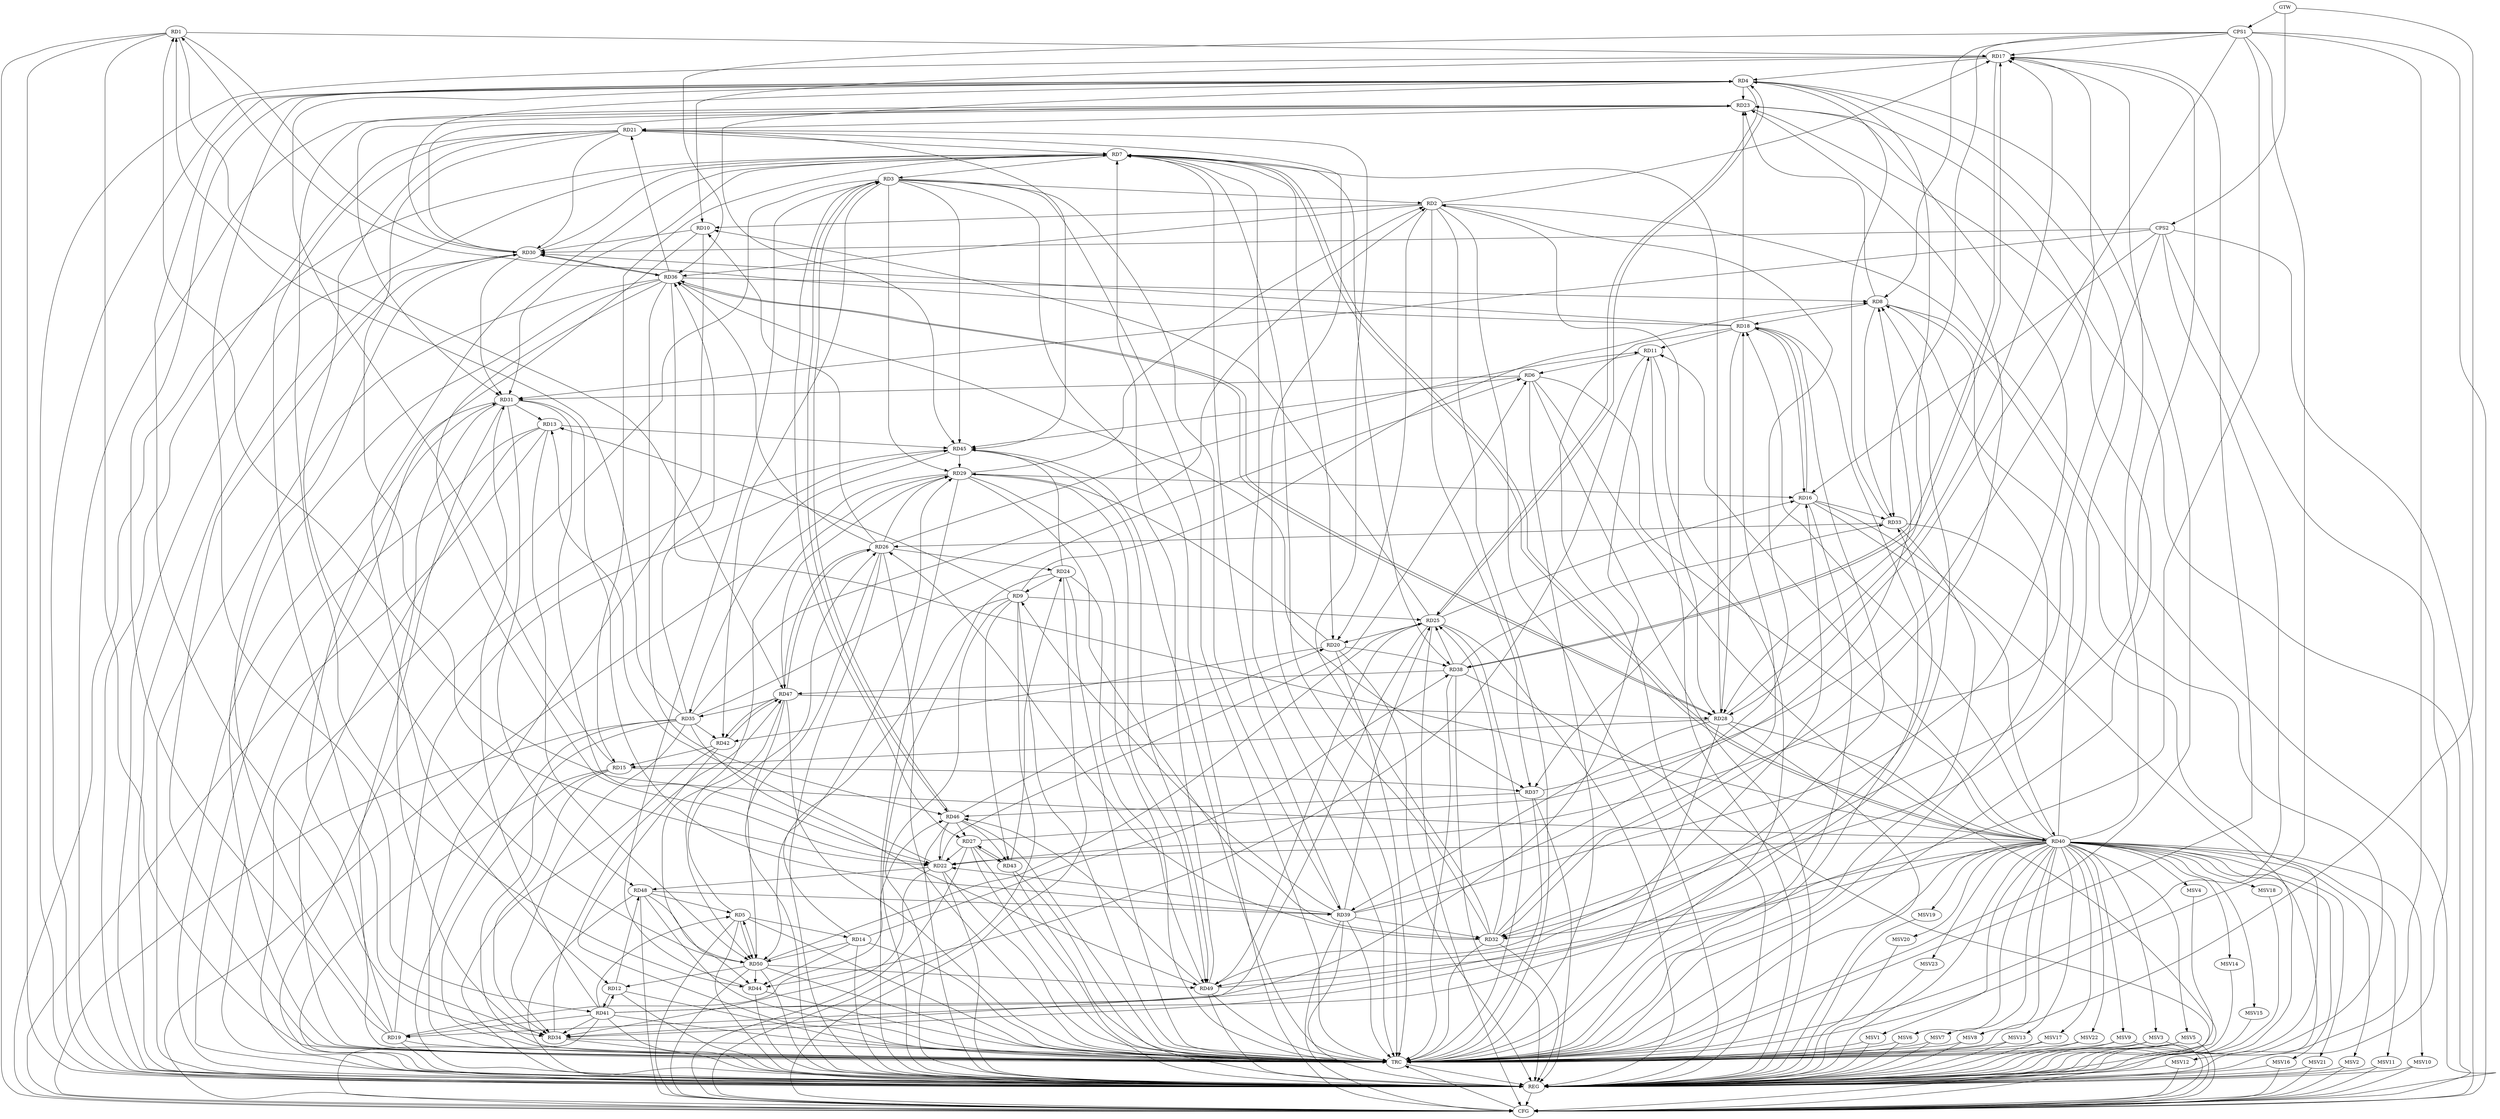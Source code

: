 strict digraph G {
  RD1 [ label="RD1" ];
  RD2 [ label="RD2" ];
  RD3 [ label="RD3" ];
  RD4 [ label="RD4" ];
  RD5 [ label="RD5" ];
  RD6 [ label="RD6" ];
  RD7 [ label="RD7" ];
  RD8 [ label="RD8" ];
  RD9 [ label="RD9" ];
  RD10 [ label="RD10" ];
  RD11 [ label="RD11" ];
  RD12 [ label="RD12" ];
  RD13 [ label="RD13" ];
  RD14 [ label="RD14" ];
  RD15 [ label="RD15" ];
  RD16 [ label="RD16" ];
  RD17 [ label="RD17" ];
  RD18 [ label="RD18" ];
  RD19 [ label="RD19" ];
  RD20 [ label="RD20" ];
  RD21 [ label="RD21" ];
  RD22 [ label="RD22" ];
  RD23 [ label="RD23" ];
  RD24 [ label="RD24" ];
  RD25 [ label="RD25" ];
  RD26 [ label="RD26" ];
  RD27 [ label="RD27" ];
  RD28 [ label="RD28" ];
  RD29 [ label="RD29" ];
  RD30 [ label="RD30" ];
  RD31 [ label="RD31" ];
  RD32 [ label="RD32" ];
  RD33 [ label="RD33" ];
  RD34 [ label="RD34" ];
  RD35 [ label="RD35" ];
  RD36 [ label="RD36" ];
  RD37 [ label="RD37" ];
  RD38 [ label="RD38" ];
  RD39 [ label="RD39" ];
  RD40 [ label="RD40" ];
  RD41 [ label="RD41" ];
  RD42 [ label="RD42" ];
  RD43 [ label="RD43" ];
  RD44 [ label="RD44" ];
  RD45 [ label="RD45" ];
  RD46 [ label="RD46" ];
  RD47 [ label="RD47" ];
  RD48 [ label="RD48" ];
  RD49 [ label="RD49" ];
  RD50 [ label="RD50" ];
  CPS1 [ label="CPS1" ];
  CPS2 [ label="CPS2" ];
  GTW [ label="GTW" ];
  REG [ label="REG" ];
  CFG [ label="CFG" ];
  TRC [ label="TRC" ];
  MSV1 [ label="MSV1" ];
  MSV2 [ label="MSV2" ];
  MSV3 [ label="MSV3" ];
  MSV4 [ label="MSV4" ];
  MSV5 [ label="MSV5" ];
  MSV6 [ label="MSV6" ];
  MSV7 [ label="MSV7" ];
  MSV8 [ label="MSV8" ];
  MSV9 [ label="MSV9" ];
  MSV10 [ label="MSV10" ];
  MSV11 [ label="MSV11" ];
  MSV12 [ label="MSV12" ];
  MSV13 [ label="MSV13" ];
  MSV14 [ label="MSV14" ];
  MSV15 [ label="MSV15" ];
  MSV16 [ label="MSV16" ];
  MSV17 [ label="MSV17" ];
  MSV18 [ label="MSV18" ];
  MSV19 [ label="MSV19" ];
  MSV20 [ label="MSV20" ];
  MSV21 [ label="MSV21" ];
  MSV22 [ label="MSV22" ];
  MSV23 [ label="MSV23" ];
  RD1 -> RD17;
  RD18 -> RD1;
  RD1 -> RD30;
  RD35 -> RD1;
  RD40 -> RD1;
  RD1 -> RD47;
  RD3 -> RD2;
  RD2 -> RD10;
  RD2 -> RD17;
  RD2 -> RD20;
  RD2 -> RD28;
  RD29 -> RD2;
  RD35 -> RD2;
  RD2 -> RD36;
  RD2 -> RD37;
  RD39 -> RD2;
  RD7 -> RD3;
  RD3 -> RD27;
  RD3 -> RD29;
  RD3 -> RD39;
  RD3 -> RD42;
  RD44 -> RD3;
  RD3 -> RD45;
  RD3 -> RD46;
  RD46 -> RD3;
  RD15 -> RD4;
  RD17 -> RD4;
  RD19 -> RD4;
  RD4 -> RD23;
  RD4 -> RD25;
  RD25 -> RD4;
  RD4 -> RD28;
  RD30 -> RD4;
  RD4 -> RD32;
  RD33 -> RD4;
  RD4 -> RD34;
  RD4 -> RD41;
  RD4 -> RD45;
  RD5 -> RD14;
  RD5 -> RD26;
  RD41 -> RD5;
  RD48 -> RD5;
  RD5 -> RD50;
  RD50 -> RD5;
  RD11 -> RD6;
  RD22 -> RD6;
  RD6 -> RD31;
  RD35 -> RD6;
  RD6 -> RD40;
  RD6 -> RD45;
  RD7 -> RD12;
  RD7 -> RD15;
  RD7 -> RD20;
  RD21 -> RD7;
  RD28 -> RD7;
  RD30 -> RD7;
  RD7 -> RD31;
  RD32 -> RD7;
  RD7 -> RD38;
  RD39 -> RD7;
  RD7 -> RD40;
  RD40 -> RD7;
  RD49 -> RD7;
  RD9 -> RD8;
  RD8 -> RD18;
  RD8 -> RD23;
  RD27 -> RD8;
  RD8 -> RD33;
  RD36 -> RD8;
  RD40 -> RD8;
  RD49 -> RD8;
  RD9 -> RD13;
  RD24 -> RD9;
  RD9 -> RD25;
  RD39 -> RD9;
  RD9 -> RD43;
  RD9 -> RD50;
  RD17 -> RD10;
  RD25 -> RD10;
  RD26 -> RD10;
  RD10 -> RD30;
  RD18 -> RD11;
  RD26 -> RD11;
  RD40 -> RD11;
  RD41 -> RD11;
  RD11 -> RD44;
  RD12 -> RD41;
  RD41 -> RD12;
  RD12 -> RD48;
  RD50 -> RD12;
  RD22 -> RD13;
  RD31 -> RD13;
  RD13 -> RD45;
  RD13 -> RD50;
  RD14 -> RD29;
  RD14 -> RD38;
  RD14 -> RD44;
  RD14 -> RD50;
  RD28 -> RD15;
  RD15 -> RD34;
  RD15 -> RD37;
  RD42 -> RD15;
  RD16 -> RD18;
  RD18 -> RD16;
  RD25 -> RD16;
  RD29 -> RD16;
  RD16 -> RD33;
  RD16 -> RD37;
  RD16 -> RD40;
  RD49 -> RD16;
  RD28 -> RD17;
  RD17 -> RD32;
  RD37 -> RD17;
  RD17 -> RD38;
  RD38 -> RD17;
  RD40 -> RD17;
  RD18 -> RD23;
  RD18 -> RD28;
  RD18 -> RD30;
  RD32 -> RD18;
  RD40 -> RD18;
  RD18 -> RD49;
  RD19 -> RD30;
  RD19 -> RD31;
  RD40 -> RD19;
  RD41 -> RD19;
  RD19 -> RD45;
  RD19 -> RD46;
  RD25 -> RD20;
  RD20 -> RD29;
  RD20 -> RD38;
  RD20 -> RD42;
  RD46 -> RD20;
  RD21 -> RD22;
  RD23 -> RD21;
  RD21 -> RD30;
  RD32 -> RD21;
  RD21 -> RD34;
  RD36 -> RD21;
  RD21 -> RD45;
  RD21 -> RD50;
  RD27 -> RD22;
  RD31 -> RD22;
  RD22 -> RD34;
  RD36 -> RD22;
  RD39 -> RD22;
  RD40 -> RD22;
  RD46 -> RD22;
  RD22 -> RD48;
  RD30 -> RD23;
  RD23 -> RD31;
  RD32 -> RD23;
  RD39 -> RD23;
  RD23 -> RD44;
  RD26 -> RD24;
  RD43 -> RD24;
  RD24 -> RD45;
  RD24 -> RD49;
  RD32 -> RD25;
  RD25 -> RD34;
  RD38 -> RD25;
  RD39 -> RD25;
  RD25 -> RD49;
  RD50 -> RD25;
  RD26 -> RD29;
  RD32 -> RD26;
  RD33 -> RD26;
  RD26 -> RD36;
  RD26 -> RD47;
  RD47 -> RD26;
  RD26 -> RD50;
  RD27 -> RD43;
  RD43 -> RD27;
  RD46 -> RD27;
  RD28 -> RD36;
  RD36 -> RD28;
  RD28 -> RD39;
  RD28 -> RD40;
  RD47 -> RD28;
  RD29 -> RD32;
  RD45 -> RD29;
  RD47 -> RD29;
  RD29 -> RD49;
  RD29 -> RD50;
  RD30 -> RD31;
  RD30 -> RD36;
  RD36 -> RD30;
  RD31 -> RD34;
  RD31 -> RD39;
  RD41 -> RD31;
  RD31 -> RD48;
  RD39 -> RD32;
  RD40 -> RD32;
  RD38 -> RD33;
  RD41 -> RD33;
  RD35 -> RD34;
  RD41 -> RD34;
  RD34 -> RD47;
  RD35 -> RD36;
  RD35 -> RD42;
  RD45 -> RD35;
  RD47 -> RD35;
  RD35 -> RD49;
  RD36 -> RD37;
  RD36 -> RD40;
  RD36 -> RD46;
  RD37 -> RD46;
  RD38 -> RD47;
  RD48 -> RD39;
  RD42 -> RD47;
  RD47 -> RD42;
  RD46 -> RD43;
  RD47 -> RD44;
  RD50 -> RD44;
  RD45 -> RD49;
  RD49 -> RD46;
  RD48 -> RD50;
  RD50 -> RD49;
  CPS1 -> RD34;
  CPS1 -> RD33;
  CPS1 -> RD8;
  CPS1 -> RD28;
  CPS1 -> RD36;
  CPS1 -> RD17;
  CPS2 -> RD16;
  CPS2 -> RD31;
  CPS2 -> RD30;
  CPS2 -> RD22;
  GTW -> CPS1;
  GTW -> CPS2;
  RD1 -> REG;
  RD2 -> REG;
  RD3 -> REG;
  RD4 -> REG;
  RD5 -> REG;
  RD6 -> REG;
  RD7 -> REG;
  RD8 -> REG;
  RD9 -> REG;
  RD10 -> REG;
  RD11 -> REG;
  RD12 -> REG;
  RD13 -> REG;
  RD14 -> REG;
  RD15 -> REG;
  RD16 -> REG;
  RD17 -> REG;
  RD18 -> REG;
  RD19 -> REG;
  RD20 -> REG;
  RD21 -> REG;
  RD22 -> REG;
  RD23 -> REG;
  RD24 -> REG;
  RD25 -> REG;
  RD26 -> REG;
  RD27 -> REG;
  RD28 -> REG;
  RD29 -> REG;
  RD30 -> REG;
  RD31 -> REG;
  RD32 -> REG;
  RD33 -> REG;
  RD34 -> REG;
  RD35 -> REG;
  RD36 -> REG;
  RD37 -> REG;
  RD38 -> REG;
  RD39 -> REG;
  RD40 -> REG;
  RD41 -> REG;
  RD42 -> REG;
  RD43 -> REG;
  RD44 -> REG;
  RD45 -> REG;
  RD46 -> REG;
  RD47 -> REG;
  RD48 -> REG;
  RD49 -> REG;
  RD50 -> REG;
  CPS1 -> REG;
  CPS2 -> REG;
  RD23 -> CFG;
  RD39 -> CFG;
  RD35 -> CFG;
  RD3 -> CFG;
  RD5 -> CFG;
  RD48 -> CFG;
  RD25 -> CFG;
  RD50 -> CFG;
  RD6 -> CFG;
  RD24 -> CFG;
  RD1 -> CFG;
  RD7 -> CFG;
  RD13 -> CFG;
  CPS1 -> CFG;
  RD2 -> CFG;
  CPS2 -> CFG;
  RD27 -> CFG;
  RD9 -> CFG;
  RD41 -> CFG;
  RD38 -> CFG;
  RD29 -> CFG;
  REG -> CFG;
  RD1 -> TRC;
  RD2 -> TRC;
  RD3 -> TRC;
  RD4 -> TRC;
  RD5 -> TRC;
  RD6 -> TRC;
  RD7 -> TRC;
  RD8 -> TRC;
  RD9 -> TRC;
  RD10 -> TRC;
  RD11 -> TRC;
  RD12 -> TRC;
  RD13 -> TRC;
  RD14 -> TRC;
  RD15 -> TRC;
  RD16 -> TRC;
  RD17 -> TRC;
  RD18 -> TRC;
  RD19 -> TRC;
  RD20 -> TRC;
  RD21 -> TRC;
  RD22 -> TRC;
  RD23 -> TRC;
  RD24 -> TRC;
  RD25 -> TRC;
  RD26 -> TRC;
  RD27 -> TRC;
  RD28 -> TRC;
  RD29 -> TRC;
  RD30 -> TRC;
  RD31 -> TRC;
  RD32 -> TRC;
  RD33 -> TRC;
  RD34 -> TRC;
  RD35 -> TRC;
  RD36 -> TRC;
  RD37 -> TRC;
  RD38 -> TRC;
  RD39 -> TRC;
  RD40 -> TRC;
  RD41 -> TRC;
  RD42 -> TRC;
  RD43 -> TRC;
  RD44 -> TRC;
  RD45 -> TRC;
  RD46 -> TRC;
  RD47 -> TRC;
  RD48 -> TRC;
  RD49 -> TRC;
  RD50 -> TRC;
  CPS1 -> TRC;
  CPS2 -> TRC;
  GTW -> TRC;
  CFG -> TRC;
  TRC -> REG;
  RD40 -> MSV1;
  RD40 -> MSV2;
  RD40 -> MSV3;
  RD40 -> MSV4;
  RD40 -> MSV5;
  MSV1 -> REG;
  MSV1 -> TRC;
  MSV2 -> REG;
  MSV2 -> CFG;
  MSV3 -> REG;
  MSV3 -> TRC;
  MSV3 -> CFG;
  MSV4 -> REG;
  MSV5 -> REG;
  MSV5 -> TRC;
  MSV5 -> CFG;
  RD40 -> MSV6;
  RD40 -> MSV7;
  MSV6 -> REG;
  MSV6 -> TRC;
  MSV7 -> REG;
  MSV7 -> TRC;
  RD40 -> MSV8;
  MSV8 -> REG;
  MSV8 -> TRC;
  RD40 -> MSV9;
  RD40 -> MSV10;
  RD40 -> MSV11;
  MSV9 -> REG;
  MSV9 -> TRC;
  MSV9 -> CFG;
  MSV10 -> REG;
  MSV10 -> CFG;
  MSV11 -> REG;
  MSV11 -> CFG;
  RD40 -> MSV12;
  RD40 -> MSV13;
  RD40 -> MSV14;
  RD40 -> MSV15;
  RD40 -> MSV16;
  RD40 -> MSV17;
  MSV12 -> REG;
  MSV12 -> CFG;
  MSV13 -> REG;
  MSV13 -> TRC;
  MSV14 -> REG;
  MSV15 -> REG;
  MSV16 -> REG;
  MSV16 -> CFG;
  MSV17 -> REG;
  MSV17 -> TRC;
  RD40 -> MSV18;
  MSV18 -> REG;
  RD40 -> MSV19;
  RD40 -> MSV20;
  RD40 -> MSV21;
  RD40 -> MSV22;
  MSV19 -> REG;
  MSV20 -> REG;
  MSV21 -> REG;
  MSV21 -> CFG;
  MSV22 -> REG;
  MSV22 -> TRC;
  RD40 -> MSV23;
  MSV23 -> REG;
}

